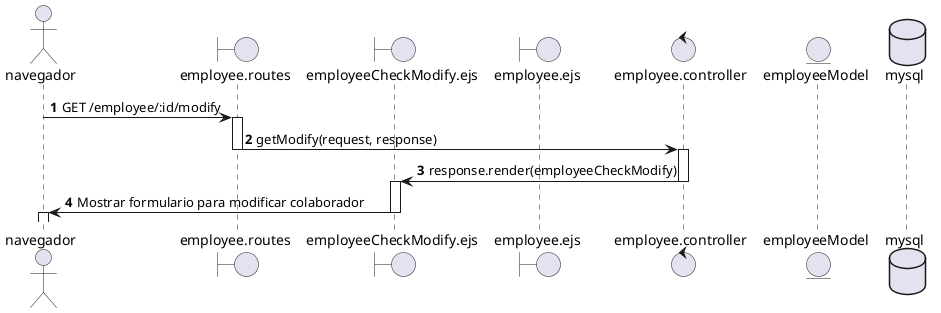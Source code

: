 @startuml CU28 - Superadmin modifica datos de empleado.
actor navegador
boundary employee.routes
boundary employeeCheckModify.ejs
boundary employee.ejs
control employee.controller
entity employeeModel
database mysql

autonumber
navegador -> employee.routes : GET /employee/:id/modify
activate employee.routes

employee.routes -> employee.controller: getModify(request, response)
deactivate employee.routes
activate employee.controller

employee.controller -> employeeCheckModify.ejs: response.render(employeeCheckModify)
deactivate employee.controller
activate employeeCheckModify.ejs

employeeCheckModify.ejs -> navegador : Mostrar formulario para modificar colaborador
deactivate employeeCheckModify.ejs
activate navegador